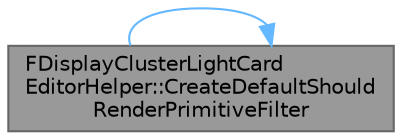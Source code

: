 digraph "FDisplayClusterLightCardEditorHelper::CreateDefaultShouldRenderPrimitiveFilter"
{
 // INTERACTIVE_SVG=YES
 // LATEX_PDF_SIZE
  bgcolor="transparent";
  edge [fontname=Helvetica,fontsize=10,labelfontname=Helvetica,labelfontsize=10];
  node [fontname=Helvetica,fontsize=10,shape=box,height=0.2,width=0.4];
  rankdir="LR";
  Node1 [id="Node000001",label="FDisplayClusterLightCard\lEditorHelper::CreateDefaultShould\lRenderPrimitiveFilter",height=0.2,width=0.4,color="gray40", fillcolor="grey60", style="filled", fontcolor="black",tooltip="Creates the default ShouldRenderPrimitive filter that most FDisplayClusterMeshProjectionRenderSetting..."];
  Node1 -> Node1 [id="edge1_Node000001_Node000001",color="steelblue1",style="solid",tooltip=" "];
}
